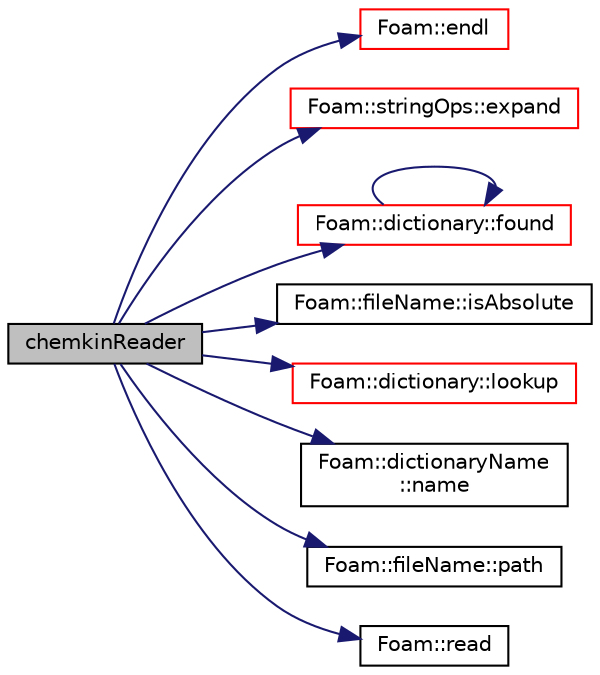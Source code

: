 digraph "chemkinReader"
{
  bgcolor="transparent";
  edge [fontname="Helvetica",fontsize="10",labelfontname="Helvetica",labelfontsize="10"];
  node [fontname="Helvetica",fontsize="10",shape=record];
  rankdir="LR";
  Node3 [label="chemkinReader",height=0.2,width=0.4,color="black", fillcolor="grey75", style="filled", fontcolor="black"];
  Node3 -> Node4 [color="midnightblue",fontsize="10",style="solid",fontname="Helvetica"];
  Node4 [label="Foam::endl",height=0.2,width=0.4,color="red",URL="$a21851.html#a2db8fe02a0d3909e9351bb4275b23ce4",tooltip="Add newline and flush stream. "];
  Node3 -> Node6 [color="midnightblue",fontsize="10",style="solid",fontname="Helvetica"];
  Node6 [label="Foam::stringOps::expand",height=0.2,width=0.4,color="red",URL="$a21898.html#ad71b2438d1f3e1e22ecf86c379cb6c29",tooltip="Expand occurences of variables according to the mapping. "];
  Node3 -> Node10 [color="midnightblue",fontsize="10",style="solid",fontname="Helvetica"];
  Node10 [label="Foam::dictionary::found",height=0.2,width=0.4,color="red",URL="$a27129.html#adcd3d5d43253006ef145e56b43025d28",tooltip="Search dictionary for given keyword. "];
  Node10 -> Node10 [color="midnightblue",fontsize="10",style="solid",fontname="Helvetica"];
  Node3 -> Node12 [color="midnightblue",fontsize="10",style="solid",fontname="Helvetica"];
  Node12 [label="Foam::fileName::isAbsolute",height=0.2,width=0.4,color="black",URL="$a29541.html#a0a2c3a267729afe8318117770f72a69a",tooltip="Return true if file name is absolute. "];
  Node3 -> Node13 [color="midnightblue",fontsize="10",style="solid",fontname="Helvetica"];
  Node13 [label="Foam::dictionary::lookup",height=0.2,width=0.4,color="red",URL="$a27129.html#a6a0727fa523e48977e27348663def509",tooltip="Find and return an entry data stream. "];
  Node3 -> Node15 [color="midnightblue",fontsize="10",style="solid",fontname="Helvetica"];
  Node15 [label="Foam::dictionaryName\l::name",height=0.2,width=0.4,color="black",URL="$a27125.html#aba53f1f9c8fadfa65f4099af10df348c",tooltip="Return the dictionary name. "];
  Node3 -> Node271 [color="midnightblue",fontsize="10",style="solid",fontname="Helvetica"];
  Node271 [label="Foam::fileName::path",height=0.2,width=0.4,color="black",URL="$a29541.html#abe7b9078c8e7356c6131b70a8f729372",tooltip="Return directory path name (part before last /) "];
  Node3 -> Node306 [color="midnightblue",fontsize="10",style="solid",fontname="Helvetica"];
  Node306 [label="Foam::read",height=0.2,width=0.4,color="black",URL="$a21851.html#a18efc6d016047ec7c6d5150d913d8c34"];
}
